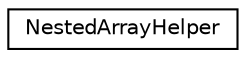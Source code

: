 digraph "Graphical Class Hierarchy"
{
 // LATEX_PDF_SIZE
  edge [fontname="Helvetica",fontsize="10",labelfontname="Helvetica",labelfontsize="10"];
  node [fontname="Helvetica",fontsize="10",shape=record];
  rankdir="LR";
  Node0 [label="NestedArrayHelper",height=0.2,width=0.4,color="black", fillcolor="white", style="filled",URL="$classGoogle_1_1OrTools_1_1NestedArrayHelper.html",tooltip=" "];
}
